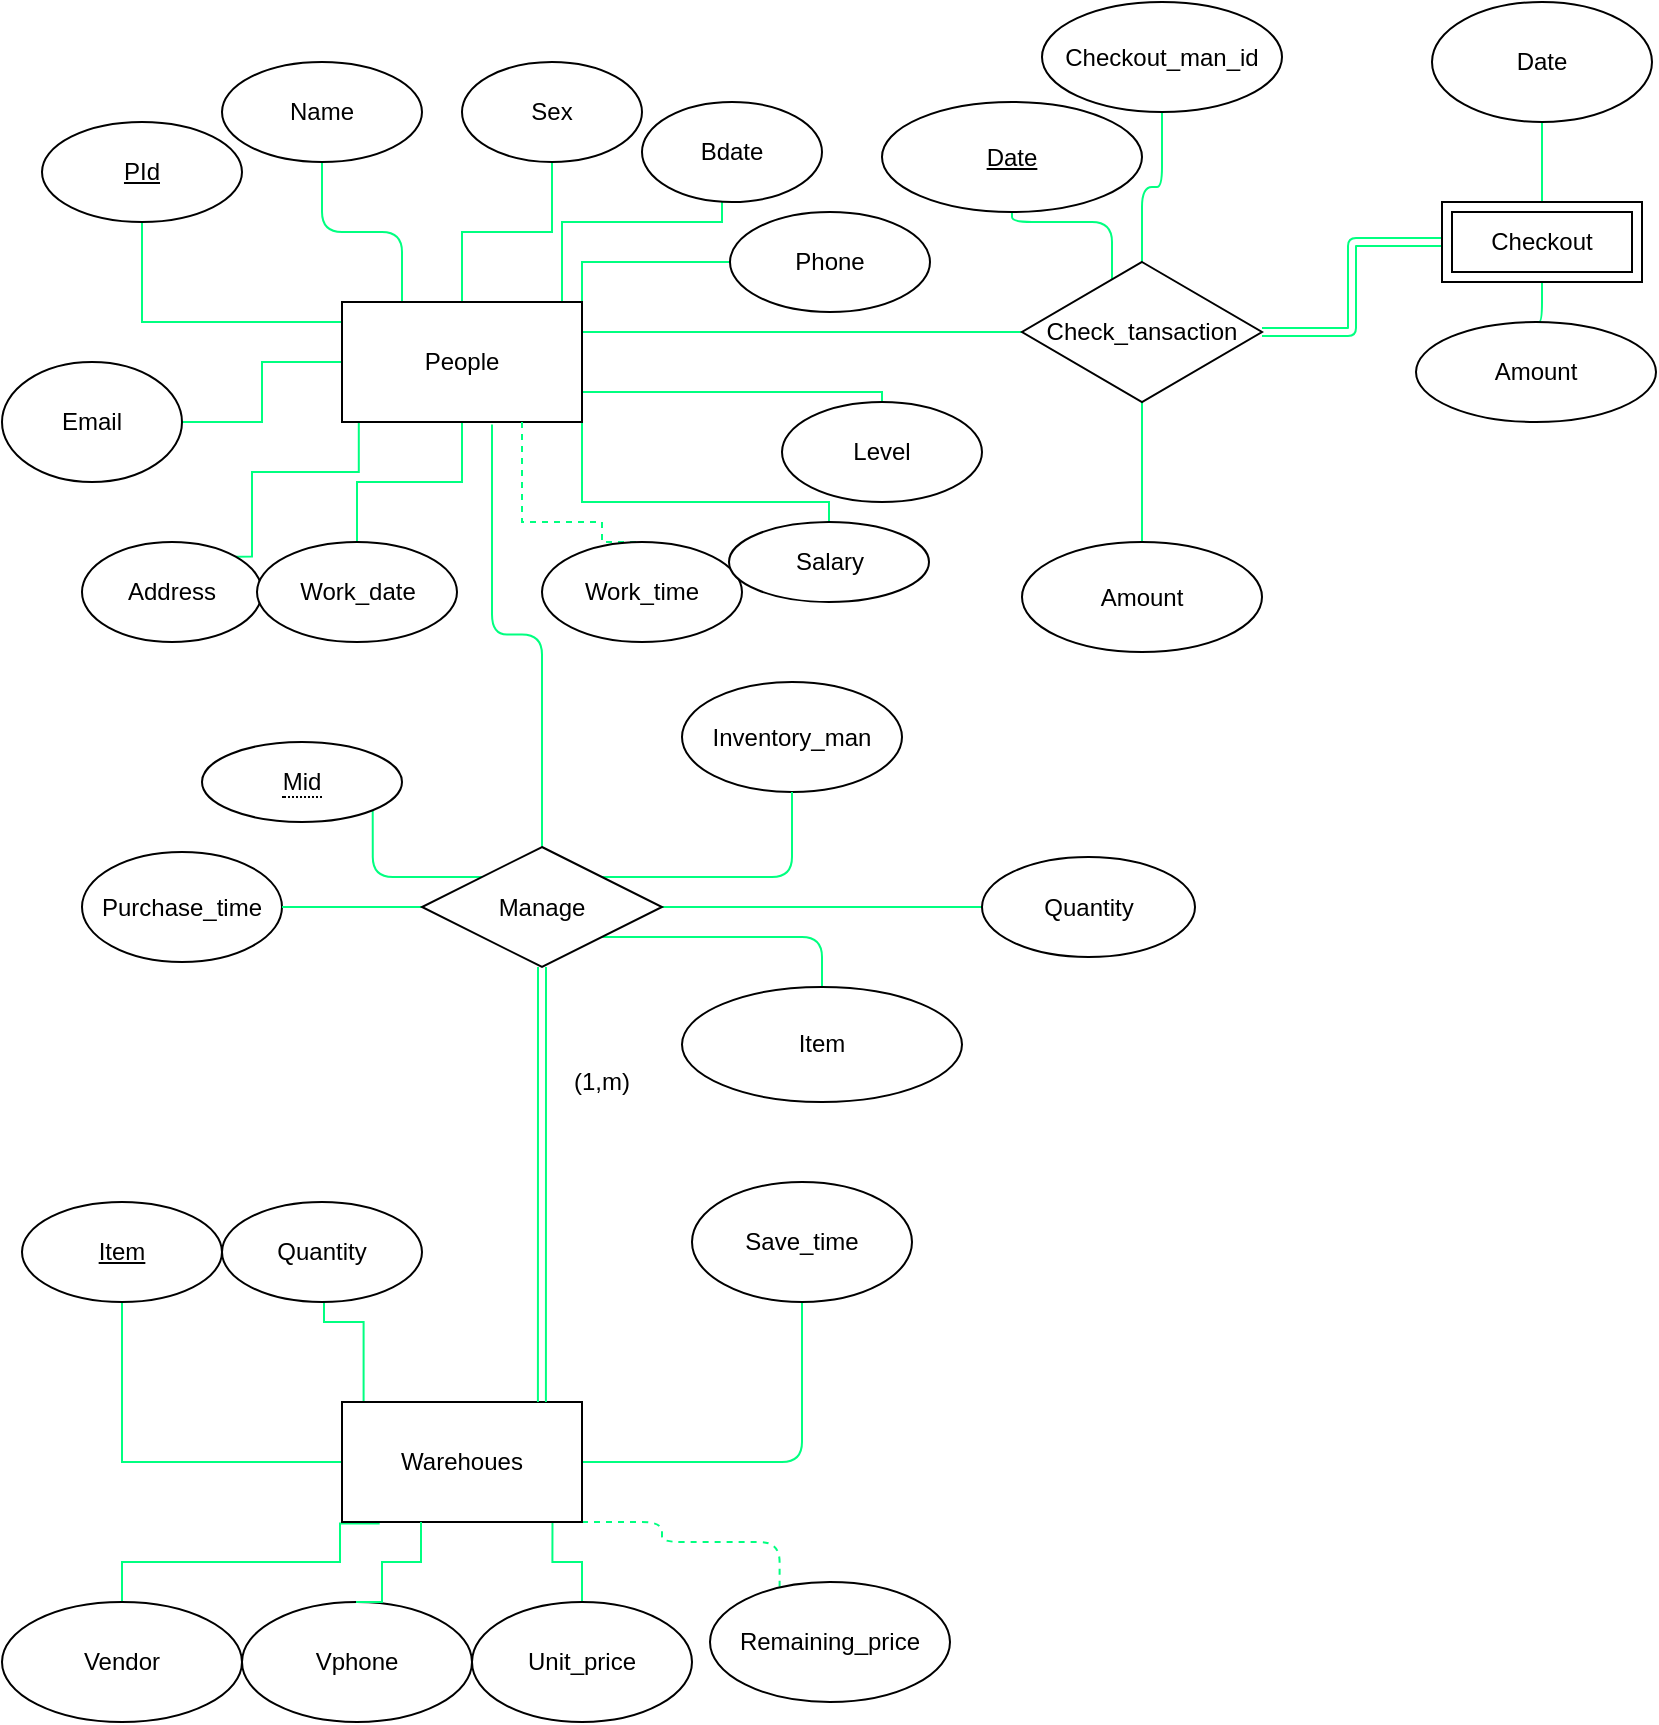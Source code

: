 <mxfile version="13.10.5" type="device"><diagram id="_MBfy5JrqvehvmlIorPw" name="Page-1"><mxGraphModel dx="1044" dy="529" grid="1" gridSize="10" guides="1" tooltips="1" connect="1" arrows="1" fold="1" page="1" pageScale="1" pageWidth="827" pageHeight="1169" math="0" shadow="0"><root><mxCell id="0"/><mxCell id="1" parent="0"/><mxCell id="uNftOGQoHCn2zirwvzFt-14" value="" style="edgeStyle=orthogonalEdgeStyle;rounded=0;orthogonalLoop=1;jettySize=auto;html=1;exitX=1;exitY=0.75;exitDx=0;exitDy=0;entryX=0.5;entryY=0;entryDx=0;entryDy=0;endArrow=none;endFill=0;strokeColor=#00FF80;" edge="1" parent="1" source="uNftOGQoHCn2zirwvzFt-1" target="uNftOGQoHCn2zirwvzFt-5"><mxGeometry relative="1" as="geometry"><Array as="points"><mxPoint x="440" y="195"/></Array></mxGeometry></mxCell><mxCell id="uNftOGQoHCn2zirwvzFt-15" value="" style="edgeStyle=orthogonalEdgeStyle;rounded=0;orthogonalLoop=1;jettySize=auto;html=1;endArrow=none;endFill=0;strokeColor=#00FF80;" edge="1" parent="1" source="uNftOGQoHCn2zirwvzFt-1" target="uNftOGQoHCn2zirwvzFt-2"><mxGeometry relative="1" as="geometry"><Array as="points"><mxPoint x="70" y="160"/></Array></mxGeometry></mxCell><mxCell id="uNftOGQoHCn2zirwvzFt-16" style="edgeStyle=orthogonalEdgeStyle;rounded=0;orthogonalLoop=1;jettySize=auto;html=1;entryX=0;entryY=0.5;entryDx=0;entryDy=0;endArrow=none;endFill=0;exitX=1;exitY=0;exitDx=0;exitDy=0;strokeColor=#00FF80;" edge="1" parent="1" source="uNftOGQoHCn2zirwvzFt-1" target="uNftOGQoHCn2zirwvzFt-4"><mxGeometry relative="1" as="geometry"><mxPoint x="330" y="130" as="targetPoint"/><Array as="points"><mxPoint x="290" y="130"/><mxPoint x="364" y="130"/></Array></mxGeometry></mxCell><mxCell id="uNftOGQoHCn2zirwvzFt-18" value="" style="edgeStyle=orthogonalEdgeStyle;rounded=0;orthogonalLoop=1;jettySize=auto;html=1;endArrow=none;endFill=0;strokeColor=#00FF80;" edge="1" parent="1" source="uNftOGQoHCn2zirwvzFt-1" target="uNftOGQoHCn2zirwvzFt-17"><mxGeometry relative="1" as="geometry"/></mxCell><mxCell id="uNftOGQoHCn2zirwvzFt-21" value="" style="edgeStyle=orthogonalEdgeStyle;rounded=0;orthogonalLoop=1;jettySize=auto;html=1;exitX=0.87;exitY=0.033;exitDx=0;exitDy=0;exitPerimeter=0;endArrow=none;endFill=0;strokeColor=#00FF80;" edge="1" parent="1" source="uNftOGQoHCn2zirwvzFt-1" target="uNftOGQoHCn2zirwvzFt-20"><mxGeometry relative="1" as="geometry"><Array as="points"><mxPoint x="280" y="152"/><mxPoint x="280" y="110"/><mxPoint x="360" y="110"/></Array></mxGeometry></mxCell><mxCell id="uNftOGQoHCn2zirwvzFt-23" style="edgeStyle=orthogonalEdgeStyle;rounded=0;orthogonalLoop=1;jettySize=auto;html=1;exitX=0.07;exitY=1;exitDx=0;exitDy=0;entryX=1;entryY=0;entryDx=0;entryDy=0;exitPerimeter=0;endArrow=none;endFill=0;strokeColor=#00FF80;" edge="1" parent="1" source="uNftOGQoHCn2zirwvzFt-1" target="uNftOGQoHCn2zirwvzFt-22"><mxGeometry relative="1" as="geometry"><Array as="points"><mxPoint x="178" y="235"/><mxPoint x="125" y="235"/><mxPoint x="125" y="277"/></Array></mxGeometry></mxCell><mxCell id="uNftOGQoHCn2zirwvzFt-25" value="" style="edgeStyle=orthogonalEdgeStyle;rounded=0;orthogonalLoop=1;jettySize=auto;html=1;endArrow=none;endFill=0;strokeColor=#00FF80;" edge="1" parent="1" source="uNftOGQoHCn2zirwvzFt-1" target="uNftOGQoHCn2zirwvzFt-24"><mxGeometry relative="1" as="geometry"/></mxCell><mxCell id="uNftOGQoHCn2zirwvzFt-27" value="" style="edgeStyle=orthogonalEdgeStyle;rounded=0;orthogonalLoop=1;jettySize=auto;html=1;endArrow=none;endFill=0;strokeColor=#00FF80;" edge="1" parent="1" source="uNftOGQoHCn2zirwvzFt-1" target="uNftOGQoHCn2zirwvzFt-26"><mxGeometry relative="1" as="geometry"/></mxCell><mxCell id="uNftOGQoHCn2zirwvzFt-60" style="edgeStyle=orthogonalEdgeStyle;rounded=0;orthogonalLoop=1;jettySize=auto;html=1;exitX=1;exitY=1;exitDx=0;exitDy=0;entryX=0.5;entryY=0;entryDx=0;entryDy=0;endArrow=none;endFill=0;strokeColor=#00FF80;" edge="1" parent="1" source="uNftOGQoHCn2zirwvzFt-1" target="uNftOGQoHCn2zirwvzFt-56"><mxGeometry relative="1" as="geometry"><Array as="points"><mxPoint x="290" y="250"/><mxPoint x="414" y="250"/></Array></mxGeometry></mxCell><mxCell id="uNftOGQoHCn2zirwvzFt-66" style="edgeStyle=orthogonalEdgeStyle;rounded=1;orthogonalLoop=1;jettySize=auto;html=1;exitX=0.25;exitY=0;exitDx=0;exitDy=0;entryX=0.5;entryY=1;entryDx=0;entryDy=0;endArrow=none;endFill=0;strokeColor=#00FF80;" edge="1" parent="1" source="uNftOGQoHCn2zirwvzFt-1" target="uNftOGQoHCn2zirwvzFt-3"><mxGeometry relative="1" as="geometry"/></mxCell><mxCell id="uNftOGQoHCn2zirwvzFt-100" style="edgeStyle=orthogonalEdgeStyle;rounded=1;orthogonalLoop=1;jettySize=auto;html=1;exitX=1;exitY=0.25;exitDx=0;exitDy=0;entryX=0;entryY=0.5;entryDx=0;entryDy=0;endArrow=none;endFill=0;strokeColor=#00FF80;" edge="1" parent="1" source="uNftOGQoHCn2zirwvzFt-1" target="uNftOGQoHCn2zirwvzFt-85"><mxGeometry relative="1" as="geometry"/></mxCell><mxCell id="uNftOGQoHCn2zirwvzFt-1" value="People" style="rounded=0;whiteSpace=wrap;html=1;" vertex="1" parent="1"><mxGeometry x="170" y="150" width="120" height="60" as="geometry"/></mxCell><mxCell id="uNftOGQoHCn2zirwvzFt-2" value="&lt;u&gt;PId&lt;/u&gt;" style="ellipse;whiteSpace=wrap;html=1;fontStyle=0;horizontal=1;" vertex="1" parent="1"><mxGeometry x="20" y="60" width="100" height="50" as="geometry"/></mxCell><mxCell id="uNftOGQoHCn2zirwvzFt-3" value="Name" style="ellipse;whiteSpace=wrap;html=1;" vertex="1" parent="1"><mxGeometry x="110" y="30" width="100" height="50" as="geometry"/></mxCell><mxCell id="uNftOGQoHCn2zirwvzFt-4" value="Phone" style="ellipse;whiteSpace=wrap;html=1;" vertex="1" parent="1"><mxGeometry x="364" y="105" width="100" height="50" as="geometry"/></mxCell><mxCell id="uNftOGQoHCn2zirwvzFt-5" value="Level" style="ellipse;whiteSpace=wrap;html=1;" vertex="1" parent="1"><mxGeometry x="390" y="200" width="100" height="50" as="geometry"/></mxCell><mxCell id="uNftOGQoHCn2zirwvzFt-17" value="Sex" style="ellipse;whiteSpace=wrap;html=1;rounded=0;" vertex="1" parent="1"><mxGeometry x="230" y="30" width="90" height="50" as="geometry"/></mxCell><mxCell id="uNftOGQoHCn2zirwvzFt-20" value="Bdate" style="ellipse;whiteSpace=wrap;html=1;rounded=0;" vertex="1" parent="1"><mxGeometry x="320" y="50" width="90" height="50" as="geometry"/></mxCell><mxCell id="uNftOGQoHCn2zirwvzFt-22" value="Address" style="ellipse;whiteSpace=wrap;html=1;rounded=0;" vertex="1" parent="1"><mxGeometry x="40" y="270" width="90" height="50" as="geometry"/></mxCell><mxCell id="uNftOGQoHCn2zirwvzFt-24" value="Email" style="ellipse;whiteSpace=wrap;html=1;rounded=0;" vertex="1" parent="1"><mxGeometry y="180" width="90" height="60" as="geometry"/></mxCell><mxCell id="uNftOGQoHCn2zirwvzFt-26" value="Work_date" style="ellipse;whiteSpace=wrap;html=1;rounded=0;" vertex="1" parent="1"><mxGeometry x="127.5" y="270" width="100" height="50" as="geometry"/></mxCell><mxCell id="uNftOGQoHCn2zirwvzFt-29" value="" style="edgeStyle=orthogonalEdgeStyle;rounded=0;orthogonalLoop=1;jettySize=auto;html=1;entryX=0.5;entryY=0;entryDx=0;entryDy=0;exitX=0.75;exitY=1;exitDx=0;exitDy=0;dashed=1;endArrow=none;endFill=0;strokeColor=#00FF80;" edge="1" parent="1" source="uNftOGQoHCn2zirwvzFt-1" target="uNftOGQoHCn2zirwvzFt-28"><mxGeometry relative="1" as="geometry"><Array as="points"><mxPoint x="260" y="260"/><mxPoint x="300" y="260"/></Array></mxGeometry></mxCell><mxCell id="uNftOGQoHCn2zirwvzFt-28" value="Work_time" style="ellipse;whiteSpace=wrap;html=1;rounded=0;" vertex="1" parent="1"><mxGeometry x="270" y="270" width="100" height="50" as="geometry"/></mxCell><mxCell id="uNftOGQoHCn2zirwvzFt-32" value="" style="edgeStyle=orthogonalEdgeStyle;rounded=0;orthogonalLoop=1;jettySize=auto;html=1;endArrow=none;endFill=0;strokeColor=#00FF80;" edge="1" parent="1" source="uNftOGQoHCn2zirwvzFt-30" target="uNftOGQoHCn2zirwvzFt-31"><mxGeometry relative="1" as="geometry"/></mxCell><mxCell id="uNftOGQoHCn2zirwvzFt-34" value="" style="edgeStyle=orthogonalEdgeStyle;rounded=0;orthogonalLoop=1;jettySize=auto;html=1;exitX=0.09;exitY=0.013;exitDx=0;exitDy=0;exitPerimeter=0;endArrow=none;endFill=0;strokeColor=#00FF80;" edge="1" parent="1" source="uNftOGQoHCn2zirwvzFt-30" target="uNftOGQoHCn2zirwvzFt-33"><mxGeometry relative="1" as="geometry"><Array as="points"><mxPoint x="161" y="660"/></Array></mxGeometry></mxCell><mxCell id="uNftOGQoHCn2zirwvzFt-40" value="" style="edgeStyle=orthogonalEdgeStyle;rounded=1;orthogonalLoop=1;jettySize=auto;html=1;endArrow=none;endFill=0;strokeColor=#00FF80;" edge="1" parent="1" source="uNftOGQoHCn2zirwvzFt-30" target="uNftOGQoHCn2zirwvzFt-39"><mxGeometry relative="1" as="geometry"/></mxCell><mxCell id="uNftOGQoHCn2zirwvzFt-42" value="" style="edgeStyle=orthogonalEdgeStyle;rounded=0;orthogonalLoop=1;jettySize=auto;html=1;exitX=0.157;exitY=1.013;exitDx=0;exitDy=0;exitPerimeter=0;endArrow=none;endFill=0;strokeColor=#00FF80;" edge="1" parent="1" source="uNftOGQoHCn2zirwvzFt-30" target="uNftOGQoHCn2zirwvzFt-41"><mxGeometry relative="1" as="geometry"><mxPoint x="170" y="780" as="sourcePoint"/><Array as="points"><mxPoint x="169" y="780"/><mxPoint x="60" y="780"/></Array></mxGeometry></mxCell><mxCell id="uNftOGQoHCn2zirwvzFt-48" value="" style="edgeStyle=orthogonalEdgeStyle;rounded=0;orthogonalLoop=1;jettySize=auto;html=1;exitX=0.877;exitY=0.987;exitDx=0;exitDy=0;exitPerimeter=0;endArrow=none;endFill=0;strokeColor=#00FF80;" edge="1" parent="1" source="uNftOGQoHCn2zirwvzFt-30" target="uNftOGQoHCn2zirwvzFt-47"><mxGeometry relative="1" as="geometry"/></mxCell><mxCell id="uNftOGQoHCn2zirwvzFt-67" style="edgeStyle=orthogonalEdgeStyle;rounded=1;orthogonalLoop=1;jettySize=auto;html=1;exitX=1;exitY=1;exitDx=0;exitDy=0;entryX=0.29;entryY=0.073;entryDx=0;entryDy=0;entryPerimeter=0;endArrow=none;endFill=0;dashed=1;strokeColor=#00FF80;" edge="1" parent="1" source="uNftOGQoHCn2zirwvzFt-30" target="uNftOGQoHCn2zirwvzFt-49"><mxGeometry relative="1" as="geometry"><Array as="points"><mxPoint x="330" y="760"/><mxPoint x="330" y="770"/><mxPoint x="389" y="770"/></Array></mxGeometry></mxCell><mxCell id="uNftOGQoHCn2zirwvzFt-30" value="Warehoues" style="rounded=0;whiteSpace=wrap;html=1;" vertex="1" parent="1"><mxGeometry x="170" y="700" width="120" height="60" as="geometry"/></mxCell><mxCell id="uNftOGQoHCn2zirwvzFt-31" value="Item" style="ellipse;whiteSpace=wrap;html=1;rounded=0;fontStyle=4" vertex="1" parent="1"><mxGeometry x="10" y="600" width="100" height="50" as="geometry"/></mxCell><mxCell id="uNftOGQoHCn2zirwvzFt-33" value="Quantity" style="ellipse;whiteSpace=wrap;html=1;rounded=0;" vertex="1" parent="1"><mxGeometry x="110" y="600" width="100" height="50" as="geometry"/></mxCell><mxCell id="uNftOGQoHCn2zirwvzFt-37" value="Purchase_time" style="ellipse;whiteSpace=wrap;html=1;rounded=0;" vertex="1" parent="1"><mxGeometry x="40" y="425" width="100" height="55" as="geometry"/></mxCell><mxCell id="uNftOGQoHCn2zirwvzFt-39" value="Save_time" style="ellipse;whiteSpace=wrap;html=1;rounded=0;" vertex="1" parent="1"><mxGeometry x="345" y="590" width="110" height="60" as="geometry"/></mxCell><mxCell id="uNftOGQoHCn2zirwvzFt-41" value="Vendor" style="ellipse;whiteSpace=wrap;html=1;rounded=0;" vertex="1" parent="1"><mxGeometry y="800" width="120" height="60" as="geometry"/></mxCell><mxCell id="uNftOGQoHCn2zirwvzFt-43" value="Vphone" style="ellipse;whiteSpace=wrap;html=1;rounded=0;" vertex="1" parent="1"><mxGeometry x="120" y="800" width="115" height="60" as="geometry"/></mxCell><mxCell id="uNftOGQoHCn2zirwvzFt-47" value="Unit_price" style="ellipse;whiteSpace=wrap;html=1;rounded=0;" vertex="1" parent="1"><mxGeometry x="235" y="800" width="110" height="60" as="geometry"/></mxCell><mxCell id="uNftOGQoHCn2zirwvzFt-49" value="Remaining_price" style="ellipse;whiteSpace=wrap;html=1;" vertex="1" parent="1"><mxGeometry x="354" y="790" width="120" height="60" as="geometry"/></mxCell><mxCell id="uNftOGQoHCn2zirwvzFt-56" value="Salary" style="ellipse;whiteSpace=wrap;html=1;align=center;" vertex="1" parent="1"><mxGeometry x="363.5" y="260" width="100" height="40" as="geometry"/></mxCell><mxCell id="uNftOGQoHCn2zirwvzFt-61" value="Inventory_man" style="ellipse;whiteSpace=wrap;html=1;rounded=0;" vertex="1" parent="1"><mxGeometry x="340" y="340" width="110" height="55" as="geometry"/></mxCell><mxCell id="uNftOGQoHCn2zirwvzFt-65" value="" style="edgeStyle=orthogonalEdgeStyle;rounded=0;orthogonalLoop=1;jettySize=auto;html=1;endArrow=none;endFill=0;strokeColor=#00FF80;" edge="1" parent="1"><mxGeometry relative="1" as="geometry"><mxPoint x="209.5" y="760" as="sourcePoint"/><mxPoint x="177" y="800" as="targetPoint"/><Array as="points"><mxPoint x="210" y="780"/><mxPoint x="190" y="780"/><mxPoint x="190" y="800"/></Array></mxGeometry></mxCell><mxCell id="uNftOGQoHCn2zirwvzFt-70" value="" style="edgeStyle=orthogonalEdgeStyle;rounded=1;orthogonalLoop=1;jettySize=auto;html=1;endArrow=none;endFill=0;strokeColor=#00FF80;" edge="1" parent="1" source="uNftOGQoHCn2zirwvzFt-69" target="uNftOGQoHCn2zirwvzFt-37"><mxGeometry relative="1" as="geometry"/></mxCell><mxCell id="uNftOGQoHCn2zirwvzFt-71" value="" style="edgeStyle=orthogonalEdgeStyle;rounded=1;orthogonalLoop=1;jettySize=auto;html=1;endArrow=none;endFill=0;strokeColor=#00FF80;exitX=1;exitY=0;exitDx=0;exitDy=0;" edge="1" parent="1" source="uNftOGQoHCn2zirwvzFt-69" target="uNftOGQoHCn2zirwvzFt-61"><mxGeometry relative="1" as="geometry"/></mxCell><mxCell id="uNftOGQoHCn2zirwvzFt-72" value="" style="edgeStyle=orthogonalEdgeStyle;rounded=1;orthogonalLoop=1;jettySize=auto;html=1;endArrow=none;endFill=0;entryX=0.625;entryY=1.02;entryDx=0;entryDy=0;entryPerimeter=0;strokeColor=#00FF80;" edge="1" parent="1" source="uNftOGQoHCn2zirwvzFt-69" target="uNftOGQoHCn2zirwvzFt-1"><mxGeometry relative="1" as="geometry"/></mxCell><mxCell id="uNftOGQoHCn2zirwvzFt-75" style="edgeStyle=orthogonalEdgeStyle;shape=link;rounded=1;orthogonalLoop=1;jettySize=auto;html=1;exitX=0.5;exitY=1;exitDx=0;exitDy=0;entryX=0.833;entryY=0;entryDx=0;entryDy=0;entryPerimeter=0;endArrow=none;endFill=0;strokeColor=#00FF80;" edge="1" parent="1" source="uNftOGQoHCn2zirwvzFt-69" target="uNftOGQoHCn2zirwvzFt-30"><mxGeometry relative="1" as="geometry"/></mxCell><mxCell id="uNftOGQoHCn2zirwvzFt-99" style="edgeStyle=orthogonalEdgeStyle;rounded=1;orthogonalLoop=1;jettySize=auto;html=1;exitX=0;exitY=0;exitDx=0;exitDy=0;entryX=1;entryY=1;entryDx=0;entryDy=0;endArrow=none;endFill=0;strokeColor=#00FF80;" edge="1" parent="1" source="uNftOGQoHCn2zirwvzFt-69" target="uNftOGQoHCn2zirwvzFt-98"><mxGeometry relative="1" as="geometry"/></mxCell><mxCell id="uNftOGQoHCn2zirwvzFt-103" value="" style="edgeStyle=orthogonalEdgeStyle;rounded=1;orthogonalLoop=1;jettySize=auto;html=1;endArrow=none;endFill=0;strokeColor=#00FF80;exitX=1;exitY=1;exitDx=0;exitDy=0;" edge="1" parent="1" source="uNftOGQoHCn2zirwvzFt-69" target="uNftOGQoHCn2zirwvzFt-102"><mxGeometry relative="1" as="geometry"/></mxCell><mxCell id="uNftOGQoHCn2zirwvzFt-105" value="" style="edgeStyle=orthogonalEdgeStyle;rounded=1;orthogonalLoop=1;jettySize=auto;html=1;endArrow=none;endFill=0;strokeColor=#00FF80;" edge="1" parent="1" source="uNftOGQoHCn2zirwvzFt-69" target="uNftOGQoHCn2zirwvzFt-104"><mxGeometry relative="1" as="geometry"/></mxCell><mxCell id="uNftOGQoHCn2zirwvzFt-69" value="Manage" style="shape=rhombus;perimeter=rhombusPerimeter;whiteSpace=wrap;html=1;align=center;" vertex="1" parent="1"><mxGeometry x="210" y="422.5" width="120" height="60" as="geometry"/></mxCell><mxCell id="uNftOGQoHCn2zirwvzFt-77" value="(1,m)" style="text;html=1;strokeColor=none;fillColor=none;align=center;verticalAlign=middle;whiteSpace=wrap;rounded=0;" vertex="1" parent="1"><mxGeometry x="280" y="530" width="40" height="20" as="geometry"/></mxCell><mxCell id="uNftOGQoHCn2zirwvzFt-82" value="" style="edgeStyle=orthogonalEdgeStyle;rounded=1;orthogonalLoop=1;jettySize=auto;html=1;endArrow=none;endFill=0;exitX=0.5;exitY=1;exitDx=0;exitDy=0;strokeColor=#00FF80;" edge="1" parent="1" source="uNftOGQoHCn2zirwvzFt-101" target="uNftOGQoHCn2zirwvzFt-81"><mxGeometry relative="1" as="geometry"><mxPoint x="770" y="240" as="sourcePoint"/></mxGeometry></mxCell><mxCell id="uNftOGQoHCn2zirwvzFt-86" value="" style="edgeStyle=orthogonalEdgeStyle;rounded=1;orthogonalLoop=1;jettySize=auto;html=1;endArrow=none;endFill=0;shape=link;exitX=0;exitY=0.5;exitDx=0;exitDy=0;strokeColor=#00FF80;" edge="1" parent="1" source="uNftOGQoHCn2zirwvzFt-101" target="uNftOGQoHCn2zirwvzFt-85"><mxGeometry relative="1" as="geometry"/></mxCell><mxCell id="uNftOGQoHCn2zirwvzFt-81" value="Amount" style="ellipse;whiteSpace=wrap;html=1;" vertex="1" parent="1"><mxGeometry x="707" y="160" width="120" height="50" as="geometry"/></mxCell><mxCell id="uNftOGQoHCn2zirwvzFt-88" value="" style="edgeStyle=orthogonalEdgeStyle;rounded=1;orthogonalLoop=1;jettySize=auto;html=1;endArrow=none;endFill=0;exitX=0;exitY=0;exitDx=0;exitDy=0;strokeColor=#00FF80;" edge="1" parent="1" source="uNftOGQoHCn2zirwvzFt-85" target="uNftOGQoHCn2zirwvzFt-87"><mxGeometry relative="1" as="geometry"><Array as="points"><mxPoint x="555" y="110"/><mxPoint x="505" y="110"/></Array></mxGeometry></mxCell><mxCell id="uNftOGQoHCn2zirwvzFt-95" value="" style="edgeStyle=orthogonalEdgeStyle;rounded=1;orthogonalLoop=1;jettySize=auto;html=1;endArrow=none;endFill=0;strokeColor=#00FF80;" edge="1" parent="1" source="uNftOGQoHCn2zirwvzFt-85" target="uNftOGQoHCn2zirwvzFt-94"><mxGeometry relative="1" as="geometry"/></mxCell><mxCell id="uNftOGQoHCn2zirwvzFt-109" value="" style="edgeStyle=orthogonalEdgeStyle;rounded=1;orthogonalLoop=1;jettySize=auto;html=1;endArrow=none;endFill=0;strokeColor=#00FF80;" edge="1" parent="1" source="uNftOGQoHCn2zirwvzFt-85" target="uNftOGQoHCn2zirwvzFt-108"><mxGeometry relative="1" as="geometry"/></mxCell><mxCell id="uNftOGQoHCn2zirwvzFt-85" value="Check_tansaction" style="rhombus;whiteSpace=wrap;html=1;" vertex="1" parent="1"><mxGeometry x="510" y="130" width="120" height="70" as="geometry"/></mxCell><mxCell id="uNftOGQoHCn2zirwvzFt-87" value="Date" style="ellipse;whiteSpace=wrap;html=1;fontStyle=4" vertex="1" parent="1"><mxGeometry x="440" y="50" width="130" height="55" as="geometry"/></mxCell><mxCell id="uNftOGQoHCn2zirwvzFt-94" value="Checkout_man_id" style="ellipse;whiteSpace=wrap;html=1;" vertex="1" parent="1"><mxGeometry x="520" width="120" height="55" as="geometry"/></mxCell><mxCell id="uNftOGQoHCn2zirwvzFt-98" value="&lt;span style=&quot;border-bottom: 1px dotted&quot;&gt;Mid&lt;/span&gt;" style="ellipse;whiteSpace=wrap;html=1;align=center;" vertex="1" parent="1"><mxGeometry x="100" y="370" width="100" height="40" as="geometry"/></mxCell><mxCell id="uNftOGQoHCn2zirwvzFt-107" value="" style="edgeStyle=orthogonalEdgeStyle;rounded=1;orthogonalLoop=1;jettySize=auto;html=1;endArrow=none;endFill=0;strokeColor=#00FF80;" edge="1" parent="1" source="uNftOGQoHCn2zirwvzFt-101" target="uNftOGQoHCn2zirwvzFt-106"><mxGeometry relative="1" as="geometry"/></mxCell><mxCell id="uNftOGQoHCn2zirwvzFt-101" value="Checkout" style="shape=ext;margin=3;double=1;whiteSpace=wrap;html=1;align=center;" vertex="1" parent="1"><mxGeometry x="720" y="100" width="100" height="40" as="geometry"/></mxCell><mxCell id="uNftOGQoHCn2zirwvzFt-102" value="Item" style="ellipse;whiteSpace=wrap;html=1;" vertex="1" parent="1"><mxGeometry x="340" y="492.5" width="140" height="57.5" as="geometry"/></mxCell><mxCell id="uNftOGQoHCn2zirwvzFt-104" value="Quantity" style="ellipse;whiteSpace=wrap;html=1;" vertex="1" parent="1"><mxGeometry x="490" y="427.5" width="106.5" height="50" as="geometry"/></mxCell><mxCell id="uNftOGQoHCn2zirwvzFt-106" value="Date" style="ellipse;whiteSpace=wrap;html=1;" vertex="1" parent="1"><mxGeometry x="715" width="110" height="60" as="geometry"/></mxCell><mxCell id="uNftOGQoHCn2zirwvzFt-108" value="Amount" style="ellipse;whiteSpace=wrap;html=1;" vertex="1" parent="1"><mxGeometry x="510" y="270" width="120" height="55" as="geometry"/></mxCell></root></mxGraphModel></diagram></mxfile>